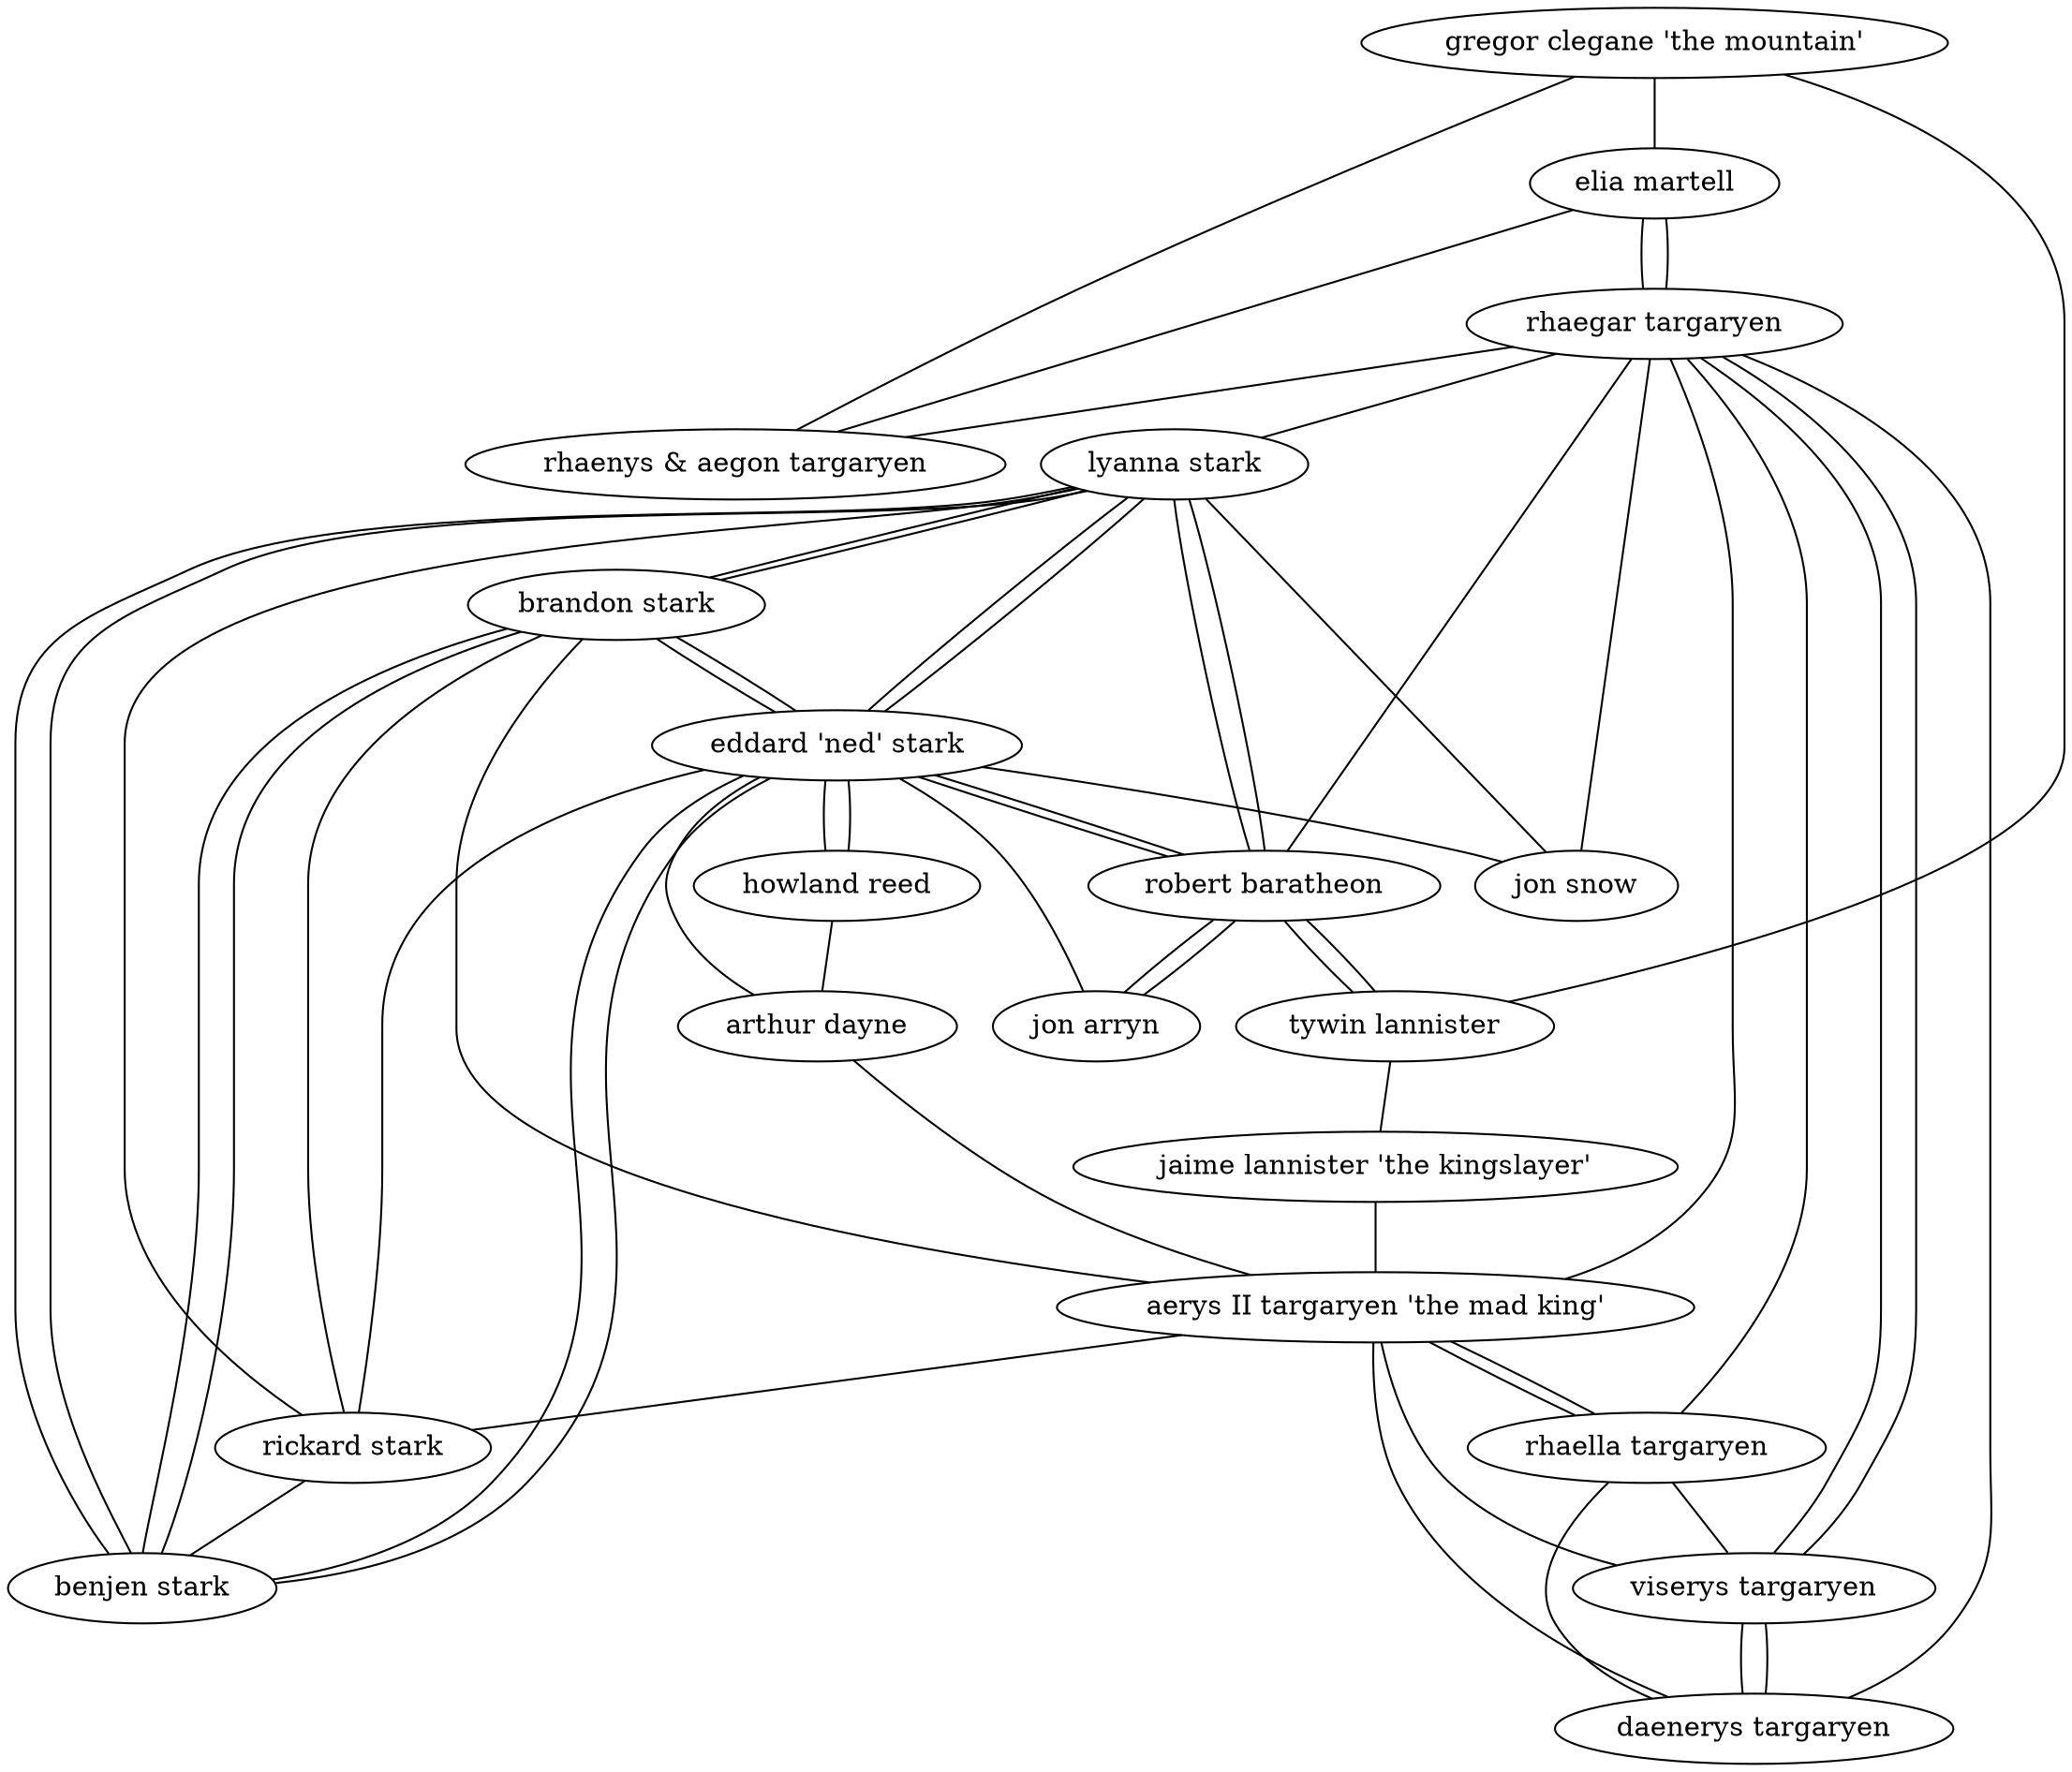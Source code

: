 graph{
"elia martell" [type=royalfamily];
"rhaenys & aegon targaryen" [type=royalfamily];
"rhaella targaryen" [type=royalfamily];
"arthur dayne" [type=kingsguard];
"rhaegar targaryen" [type=royalfamily];
"daenerys targaryen" [type=royalfamily];
"aerys II targaryen 'the mad king'" [type=royalfamily];
"jaime lannister 'the kingslayer'" [type=kingsguard];
"viserys targaryen" [type=royalfamily];
"lyanna stark"--"brandon stark" [siblings=1];
"lyanna stark"--"robert baratheon" [married_or_engaged=1];
"lyanna stark"--"jon snow" [parent=1];
"lyanna stark"--"benjen stark" [siblings=1];
"lyanna stark"--"eddard 'ned' stark" [siblings=1];
"elia martell"--"rhaegar targaryen" [married_or_engaged=1];
"elia martell"--"rhaenys & aegon targaryen" [parent=1];
"robert baratheon"--"lyanna stark" [married_or_engaged=1];
"robert baratheon"--"jon arryn" [allies=1];
"robert baratheon"--"rhaegar targaryen" [killed=1];
"robert baratheon"--"eddard 'ned' stark" [allies=1];
"robert baratheon"--"tywin lannister" [allies=1];
"jon arryn"--"eddard 'ned' stark" [guardian=1];
"jon arryn"--"robert baratheon" [allies=1, guardian=1];
"eddard 'ned' stark"--"lyanna stark" [siblings=1];
"eddard 'ned' stark"--"robert baratheon" [allies=1];
"eddard 'ned' stark"--"howland reed" [allies=1];
"eddard 'ned' stark"--"brandon stark" [siblings=1];
"eddard 'ned' stark"--"arthur dayne" [parent=1];
"eddard 'ned' stark"--"benjen stark" [siblings=1];
"eddard 'ned' stark"--"jon snow" [guardian=1];
"gregor clegane 'the mountain'"--"rhaenys & aegon targaryen" [killed=1];
"gregor clegane 'the mountain'"--"elia martell" [killed=1];
"gregor clegane 'the mountain'"--"tywin lannister" [serves=1];
"rhaella targaryen"--"aerys II targaryen 'the mad king'" [married_or_engaged=1, siblings=1];
"rhaella targaryen"--"viserys targaryen" [parent=1];
"rhaella targaryen"--"rhaegar targaryen" [parent=1];
"rhaella targaryen"--"daenerys targaryen" [parent=1];
"rickard stark"--"eddard 'ned' stark" [parent=1];
"rickard stark"--"lyanna stark" [parent=1];
"rickard stark"--"benjen stark" [parent=1];
"rickard stark"--"brandon stark" [parent=1];
"arthur dayne"--"aerys II targaryen 'the mad king'" [serves=1];
"benjen stark"--"eddard 'ned' stark" [siblings=1];
"benjen stark"--"lyanna stark" [siblings=1];
"benjen stark"--"brandon stark" [siblings=1];
"rhaegar targaryen"--"rhaenys & aegon targaryen" [parent=1];
"rhaegar targaryen"--"viserys targaryen" [siblings=1];
"rhaegar targaryen"--"jon snow" [parent=1];
"rhaegar targaryen"--"elia martell" [married_or_engaged=1];
"rhaegar targaryen"--"lyanna stark" [abducted=1];
"brandon stark"--"benjen stark" [siblings=1];
"brandon stark"--"eddard 'ned' stark" [siblings=1];
"brandon stark"--"lyanna stark" [siblings=1];
"tywin lannister"--"robert baratheon" [allies=1];
"tywin lannister"--"jaime lannister 'the kingslayer'" [parent=1];
"daenerys targaryen"--"rhaegar targaryen" [siblings=1];
"daenerys targaryen"--"viserys targaryen" [siblings=1];
"howland reed"--"arthur dayne" [killed=1];
"howland reed"--"eddard 'ned' stark" [allies=1];
"aerys II targaryen 'the mad king'"--"brandon stark" [killed=1];
"aerys II targaryen 'the mad king'"--"daenerys targaryen" [parent=1];
"aerys II targaryen 'the mad king'"--"rhaegar targaryen" [parent=1];
"aerys II targaryen 'the mad king'"--"viserys targaryen" [parent=1];
"aerys II targaryen 'the mad king'"--"rickard stark" [killed=1];
"aerys II targaryen 'the mad king'"--"rhaella targaryen" [married_or_engaged=1, siblings=1];
"jaime lannister 'the kingslayer'"--"aerys II targaryen 'the mad king'" [killed=1, serves=1];
"viserys targaryen"--"daenerys targaryen" [siblings=1];
"viserys targaryen"--"rhaegar targaryen" [siblings=1];
}
